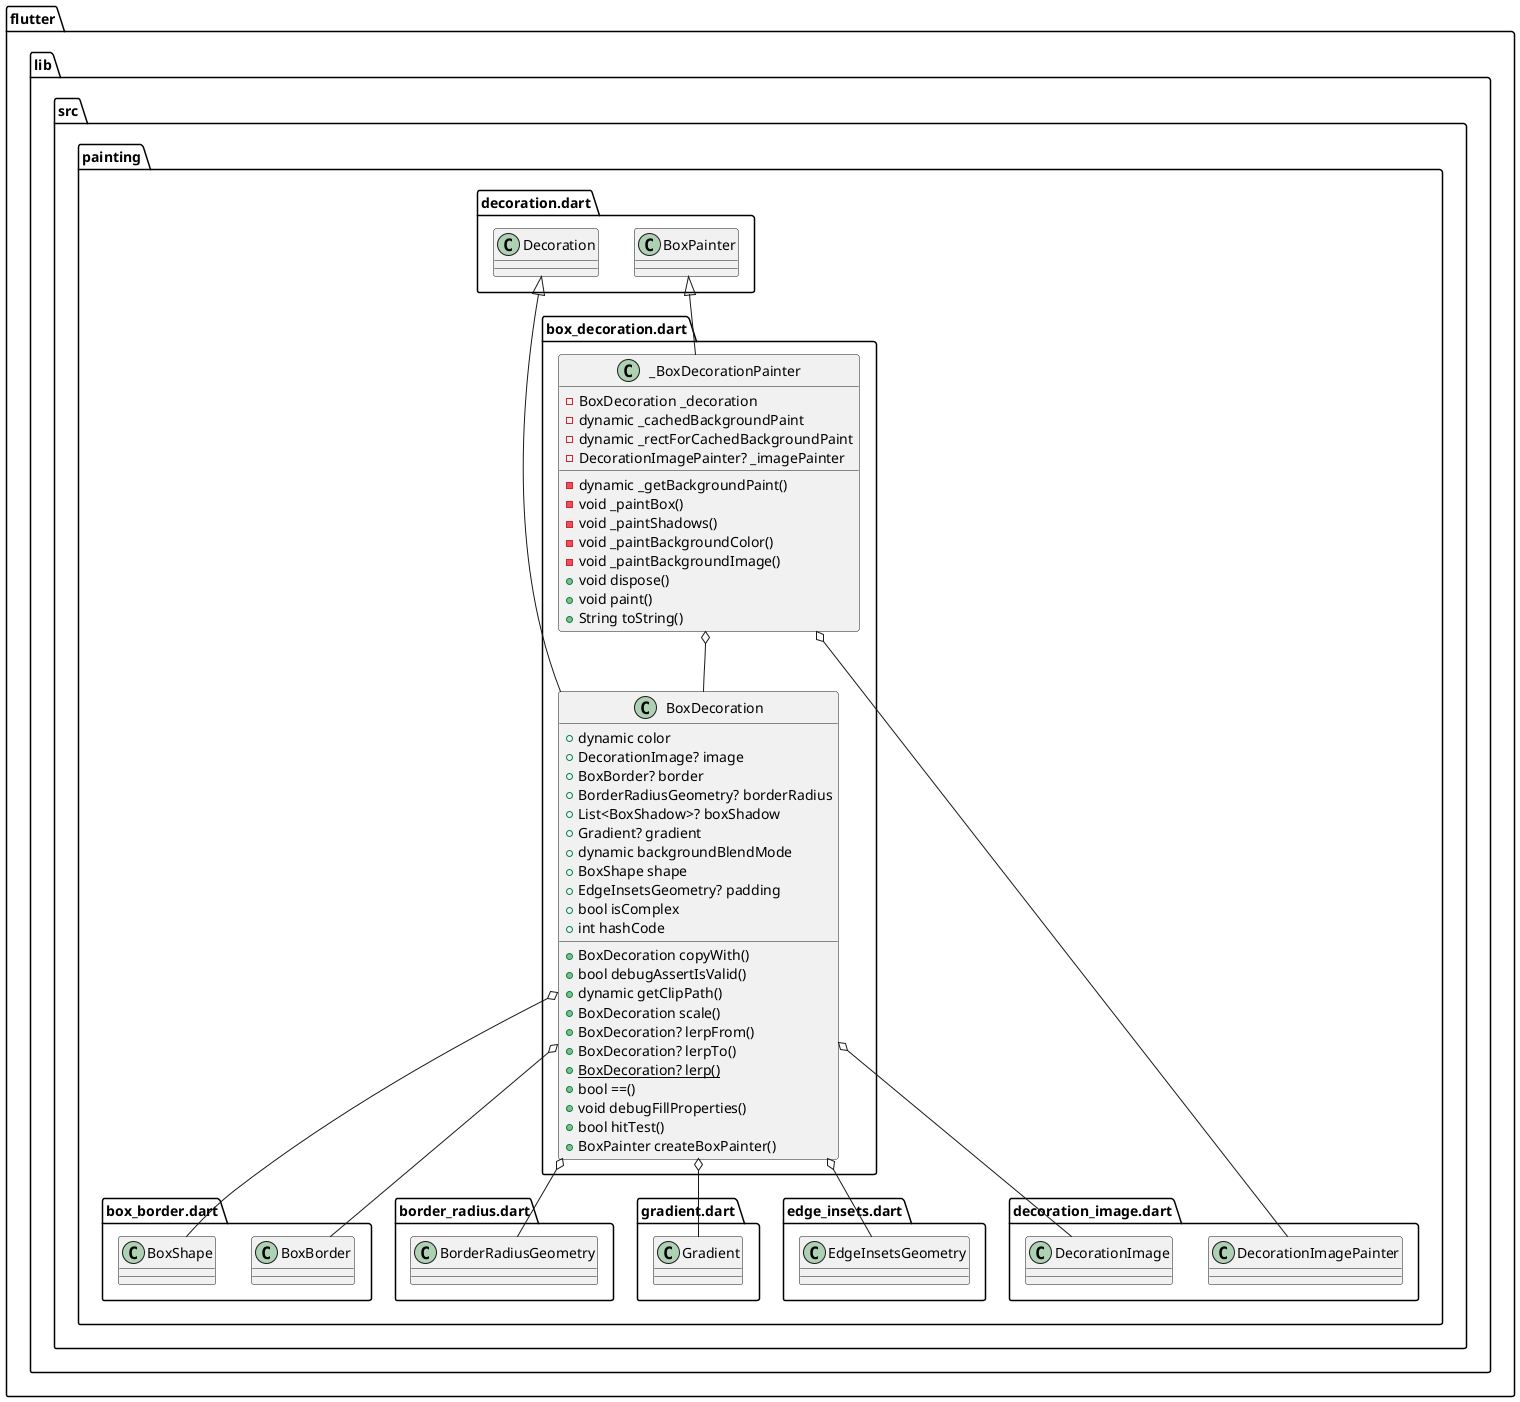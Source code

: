 @startuml
set namespaceSeparator ::

class "flutter::lib::src::painting::box_decoration.dart::BoxDecoration" {
  +dynamic color
  +DecorationImage? image
  +BoxBorder? border
  +BorderRadiusGeometry? borderRadius
  +List<BoxShadow>? boxShadow
  +Gradient? gradient
  +dynamic backgroundBlendMode
  +BoxShape shape
  +EdgeInsetsGeometry? padding
  +bool isComplex
  +int hashCode
  +BoxDecoration copyWith()
  +bool debugAssertIsValid()
  +dynamic getClipPath()
  +BoxDecoration scale()
  +BoxDecoration? lerpFrom()
  +BoxDecoration? lerpTo()
  {static} +BoxDecoration? lerp()
  +bool ==()
  +void debugFillProperties()
  +bool hitTest()
  +BoxPainter createBoxPainter()
}

"flutter::lib::src::painting::box_decoration.dart::BoxDecoration" o-- "flutter::lib::src::painting::decoration_image.dart::DecorationImage"
"flutter::lib::src::painting::box_decoration.dart::BoxDecoration" o-- "flutter::lib::src::painting::box_border.dart::BoxBorder"
"flutter::lib::src::painting::box_decoration.dart::BoxDecoration" o-- "flutter::lib::src::painting::border_radius.dart::BorderRadiusGeometry"
"flutter::lib::src::painting::box_decoration.dart::BoxDecoration" o-- "flutter::lib::src::painting::gradient.dart::Gradient"
"flutter::lib::src::painting::box_decoration.dart::BoxDecoration" o-- "flutter::lib::src::painting::box_border.dart::BoxShape"
"flutter::lib::src::painting::box_decoration.dart::BoxDecoration" o-- "flutter::lib::src::painting::edge_insets.dart::EdgeInsetsGeometry"
"flutter::lib::src::painting::decoration.dart::Decoration" <|-- "flutter::lib::src::painting::box_decoration.dart::BoxDecoration"

class "flutter::lib::src::painting::box_decoration.dart::_BoxDecorationPainter" {
  -BoxDecoration _decoration
  -dynamic _cachedBackgroundPaint
  -dynamic _rectForCachedBackgroundPaint
  -DecorationImagePainter? _imagePainter
  -dynamic _getBackgroundPaint()
  -void _paintBox()
  -void _paintShadows()
  -void _paintBackgroundColor()
  -void _paintBackgroundImage()
  +void dispose()
  +void paint()
  +String toString()
}

"flutter::lib::src::painting::box_decoration.dart::_BoxDecorationPainter" o-- "flutter::lib::src::painting::box_decoration.dart::BoxDecoration"
"flutter::lib::src::painting::box_decoration.dart::_BoxDecorationPainter" o-- "flutter::lib::src::painting::decoration_image.dart::DecorationImagePainter"
"flutter::lib::src::painting::decoration.dart::BoxPainter" <|-- "flutter::lib::src::painting::box_decoration.dart::_BoxDecorationPainter"


@enduml